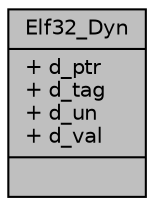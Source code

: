 digraph "Elf32_Dyn"
{
 // LATEX_PDF_SIZE
  edge [fontname="Helvetica",fontsize="10",labelfontname="Helvetica",labelfontsize="10"];
  node [fontname="Helvetica",fontsize="10",shape=record];
  Node1 [label="{Elf32_Dyn\n|+ d_ptr\l+ d_tag\l+ d_un\l+ d_val\l|}",height=0.2,width=0.4,color="black", fillcolor="grey75", style="filled", fontcolor="black",tooltip=" "];
}
